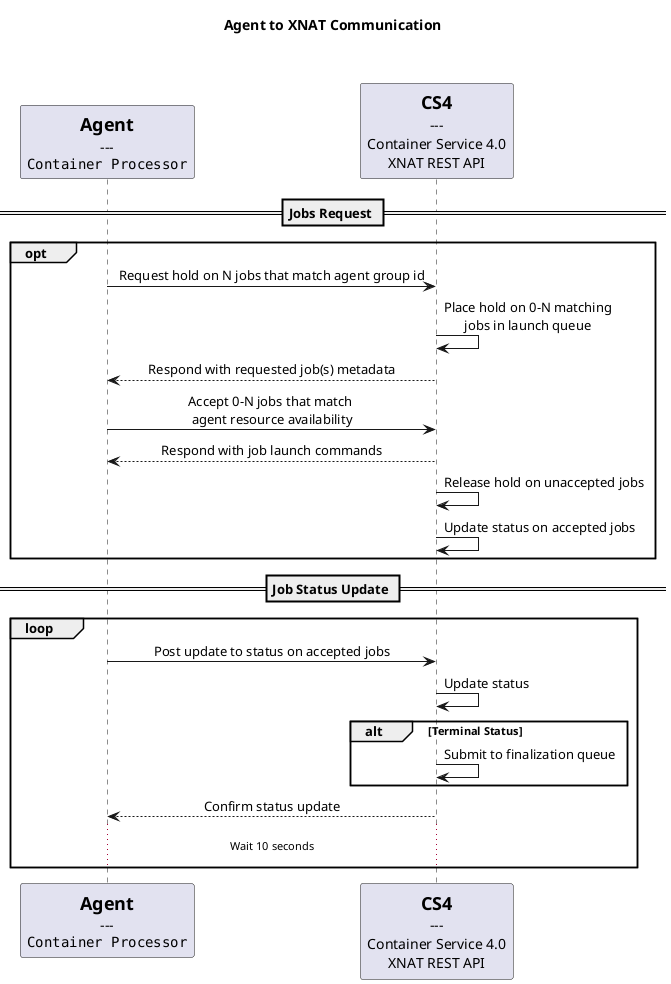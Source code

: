 @startuml
'https://plantuml.com/sequence-diagram

title Agent to XNAT Communication\n\n

participant Agent [
    =Agent
    ---
    ""Container Processor""
    ]

participant CS [
    =CS4
    ---
    Container Service 4.0
    XNAT REST API
    ]

skinparam sequenceMessageAlign center


== Jobs Request ==
opt
Agent -> CS: Request hold on N jobs that match agent group id
CS -> CS: Place hold on 0-N matching\njobs in launch queue
CS --> Agent: Respond with requested job(s) metadata

Agent -> CS: Accept 0-N jobs that match \nagent resource availability
CS --> Agent: Respond with job launch commands

CS -> CS: Release hold on unaccepted jobs
CS -> CS: Update status on accepted jobs
end

== Job Status Update ==
loop
Agent -> CS: Post update to status on accepted jobs
CS -> CS: Update status
alt Terminal Status
CS -> CS: Submit to finalization queue
end
CS --> Agent: Confirm status update
...Wait 10 seconds...
end

@enduml


